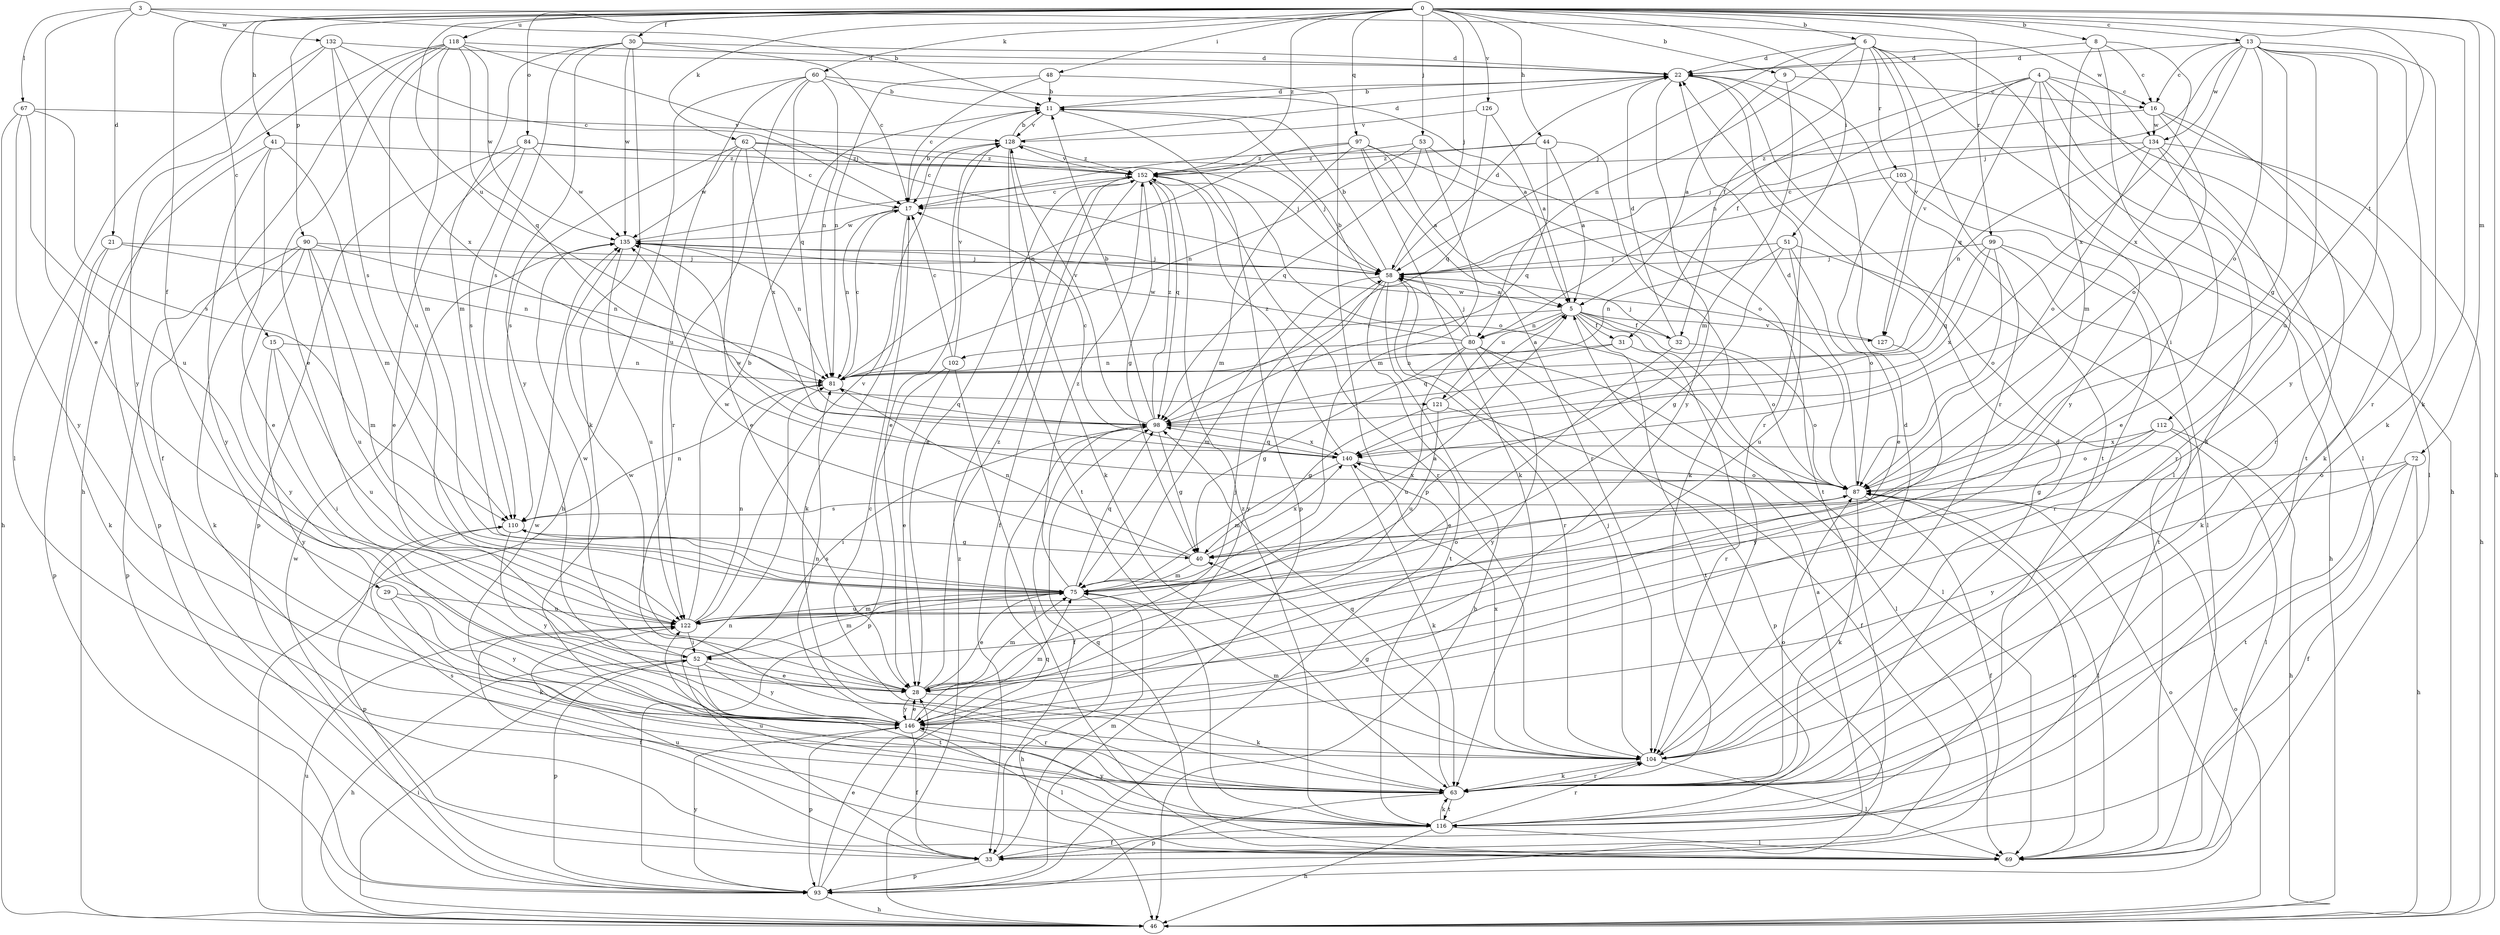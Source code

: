 strict digraph  {
0;
3;
4;
5;
6;
8;
9;
11;
13;
15;
16;
17;
21;
22;
28;
29;
30;
31;
32;
33;
40;
41;
44;
46;
48;
51;
52;
53;
58;
60;
62;
63;
67;
69;
72;
75;
80;
81;
84;
87;
90;
93;
97;
98;
99;
102;
103;
104;
110;
112;
116;
118;
121;
122;
126;
127;
128;
132;
134;
135;
140;
146;
152;
0 -> 6  [label=b];
0 -> 8  [label=b];
0 -> 9  [label=b];
0 -> 13  [label=c];
0 -> 15  [label=c];
0 -> 29  [label=f];
0 -> 30  [label=f];
0 -> 41  [label=h];
0 -> 44  [label=h];
0 -> 46  [label=h];
0 -> 48  [label=i];
0 -> 51  [label=i];
0 -> 53  [label=j];
0 -> 58  [label=j];
0 -> 60  [label=k];
0 -> 62  [label=k];
0 -> 63  [label=k];
0 -> 72  [label=m];
0 -> 84  [label=o];
0 -> 90  [label=p];
0 -> 97  [label=q];
0 -> 99  [label=r];
0 -> 112  [label=t];
0 -> 118  [label=u];
0 -> 121  [label=u];
0 -> 126  [label=v];
0 -> 152  [label=z];
3 -> 11  [label=b];
3 -> 21  [label=d];
3 -> 28  [label=e];
3 -> 67  [label=l];
3 -> 132  [label=w];
3 -> 134  [label=w];
4 -> 16  [label=c];
4 -> 31  [label=f];
4 -> 63  [label=k];
4 -> 69  [label=l];
4 -> 80  [label=n];
4 -> 98  [label=q];
4 -> 116  [label=t];
4 -> 127  [label=v];
4 -> 146  [label=y];
5 -> 31  [label=f];
5 -> 32  [label=f];
5 -> 69  [label=l];
5 -> 80  [label=n];
5 -> 87  [label=o];
5 -> 102  [label=r];
5 -> 116  [label=t];
5 -> 121  [label=u];
5 -> 127  [label=v];
6 -> 22  [label=d];
6 -> 32  [label=f];
6 -> 46  [label=h];
6 -> 58  [label=j];
6 -> 69  [label=l];
6 -> 80  [label=n];
6 -> 103  [label=r];
6 -> 104  [label=r];
6 -> 127  [label=v];
8 -> 16  [label=c];
8 -> 22  [label=d];
8 -> 52  [label=i];
8 -> 75  [label=m];
8 -> 140  [label=x];
9 -> 5  [label=a];
9 -> 16  [label=c];
9 -> 75  [label=m];
11 -> 22  [label=d];
11 -> 93  [label=p];
11 -> 128  [label=v];
13 -> 16  [label=c];
13 -> 22  [label=d];
13 -> 40  [label=g];
13 -> 58  [label=j];
13 -> 63  [label=k];
13 -> 87  [label=o];
13 -> 104  [label=r];
13 -> 122  [label=u];
13 -> 134  [label=w];
13 -> 140  [label=x];
13 -> 146  [label=y];
15 -> 52  [label=i];
15 -> 81  [label=n];
15 -> 122  [label=u];
15 -> 146  [label=y];
16 -> 58  [label=j];
16 -> 63  [label=k];
16 -> 87  [label=o];
16 -> 104  [label=r];
16 -> 134  [label=w];
17 -> 11  [label=b];
17 -> 63  [label=k];
17 -> 81  [label=n];
17 -> 135  [label=w];
21 -> 58  [label=j];
21 -> 63  [label=k];
21 -> 81  [label=n];
21 -> 93  [label=p];
22 -> 11  [label=b];
22 -> 69  [label=l];
22 -> 104  [label=r];
22 -> 116  [label=t];
22 -> 146  [label=y];
28 -> 58  [label=j];
28 -> 63  [label=k];
28 -> 75  [label=m];
28 -> 135  [label=w];
28 -> 146  [label=y];
28 -> 152  [label=z];
29 -> 63  [label=k];
29 -> 122  [label=u];
29 -> 146  [label=y];
30 -> 17  [label=c];
30 -> 22  [label=d];
30 -> 63  [label=k];
30 -> 75  [label=m];
30 -> 110  [label=s];
30 -> 135  [label=w];
30 -> 146  [label=y];
31 -> 81  [label=n];
31 -> 98  [label=q];
31 -> 104  [label=r];
32 -> 22  [label=d];
32 -> 28  [label=e];
32 -> 58  [label=j];
32 -> 87  [label=o];
33 -> 5  [label=a];
33 -> 75  [label=m];
33 -> 81  [label=n];
33 -> 93  [label=p];
33 -> 135  [label=w];
40 -> 75  [label=m];
40 -> 81  [label=n];
40 -> 135  [label=w];
40 -> 140  [label=x];
41 -> 28  [label=e];
41 -> 75  [label=m];
41 -> 93  [label=p];
41 -> 146  [label=y];
41 -> 152  [label=z];
44 -> 5  [label=a];
44 -> 17  [label=c];
44 -> 63  [label=k];
44 -> 98  [label=q];
44 -> 152  [label=z];
46 -> 52  [label=i];
46 -> 87  [label=o];
46 -> 122  [label=u];
46 -> 152  [label=z];
48 -> 11  [label=b];
48 -> 17  [label=c];
48 -> 81  [label=n];
48 -> 93  [label=p];
51 -> 40  [label=g];
51 -> 58  [label=j];
51 -> 81  [label=n];
51 -> 87  [label=o];
51 -> 116  [label=t];
51 -> 122  [label=u];
52 -> 28  [label=e];
52 -> 46  [label=h];
52 -> 75  [label=m];
52 -> 93  [label=p];
52 -> 116  [label=t];
52 -> 135  [label=w];
52 -> 146  [label=y];
53 -> 75  [label=m];
53 -> 81  [label=n];
53 -> 98  [label=q];
53 -> 116  [label=t];
53 -> 152  [label=z];
58 -> 5  [label=a];
58 -> 11  [label=b];
58 -> 22  [label=d];
58 -> 46  [label=h];
58 -> 75  [label=m];
58 -> 104  [label=r];
58 -> 116  [label=t];
58 -> 146  [label=y];
60 -> 5  [label=a];
60 -> 11  [label=b];
60 -> 46  [label=h];
60 -> 81  [label=n];
60 -> 98  [label=q];
60 -> 104  [label=r];
60 -> 122  [label=u];
62 -> 17  [label=c];
62 -> 28  [label=e];
62 -> 58  [label=j];
62 -> 110  [label=s];
62 -> 135  [label=w];
62 -> 140  [label=x];
62 -> 152  [label=z];
63 -> 17  [label=c];
63 -> 22  [label=d];
63 -> 87  [label=o];
63 -> 93  [label=p];
63 -> 98  [label=q];
63 -> 104  [label=r];
63 -> 116  [label=t];
63 -> 135  [label=w];
67 -> 46  [label=h];
67 -> 110  [label=s];
67 -> 122  [label=u];
67 -> 128  [label=v];
67 -> 146  [label=y];
69 -> 87  [label=o];
69 -> 98  [label=q];
69 -> 122  [label=u];
72 -> 33  [label=f];
72 -> 46  [label=h];
72 -> 87  [label=o];
72 -> 116  [label=t];
72 -> 146  [label=y];
75 -> 5  [label=a];
75 -> 28  [label=e];
75 -> 46  [label=h];
75 -> 87  [label=o];
75 -> 98  [label=q];
75 -> 110  [label=s];
75 -> 122  [label=u];
75 -> 152  [label=z];
80 -> 11  [label=b];
80 -> 40  [label=g];
80 -> 58  [label=j];
80 -> 69  [label=l];
80 -> 81  [label=n];
80 -> 93  [label=p];
80 -> 122  [label=u];
80 -> 135  [label=w];
80 -> 146  [label=y];
81 -> 17  [label=c];
81 -> 98  [label=q];
84 -> 28  [label=e];
84 -> 58  [label=j];
84 -> 93  [label=p];
84 -> 110  [label=s];
84 -> 135  [label=w];
84 -> 152  [label=z];
87 -> 22  [label=d];
87 -> 33  [label=f];
87 -> 63  [label=k];
87 -> 69  [label=l];
87 -> 110  [label=s];
87 -> 135  [label=w];
87 -> 140  [label=x];
90 -> 58  [label=j];
90 -> 63  [label=k];
90 -> 75  [label=m];
90 -> 81  [label=n];
90 -> 93  [label=p];
90 -> 122  [label=u];
90 -> 146  [label=y];
93 -> 28  [label=e];
93 -> 46  [label=h];
93 -> 87  [label=o];
93 -> 98  [label=q];
93 -> 146  [label=y];
97 -> 5  [label=a];
97 -> 63  [label=k];
97 -> 75  [label=m];
97 -> 81  [label=n];
97 -> 87  [label=o];
97 -> 104  [label=r];
97 -> 152  [label=z];
98 -> 11  [label=b];
98 -> 33  [label=f];
98 -> 40  [label=g];
98 -> 52  [label=i];
98 -> 128  [label=v];
98 -> 140  [label=x];
98 -> 152  [label=z];
99 -> 58  [label=j];
99 -> 63  [label=k];
99 -> 87  [label=o];
99 -> 98  [label=q];
99 -> 104  [label=r];
99 -> 140  [label=x];
102 -> 17  [label=c];
102 -> 28  [label=e];
102 -> 69  [label=l];
102 -> 93  [label=p];
102 -> 128  [label=v];
103 -> 17  [label=c];
103 -> 28  [label=e];
103 -> 46  [label=h];
103 -> 69  [label=l];
104 -> 22  [label=d];
104 -> 40  [label=g];
104 -> 58  [label=j];
104 -> 63  [label=k];
104 -> 69  [label=l];
104 -> 75  [label=m];
104 -> 140  [label=x];
110 -> 40  [label=g];
110 -> 81  [label=n];
110 -> 93  [label=p];
110 -> 146  [label=y];
112 -> 40  [label=g];
112 -> 46  [label=h];
112 -> 69  [label=l];
112 -> 87  [label=o];
112 -> 140  [label=x];
116 -> 33  [label=f];
116 -> 46  [label=h];
116 -> 63  [label=k];
116 -> 69  [label=l];
116 -> 104  [label=r];
116 -> 110  [label=s];
116 -> 122  [label=u];
116 -> 146  [label=y];
116 -> 152  [label=z];
118 -> 22  [label=d];
118 -> 28  [label=e];
118 -> 33  [label=f];
118 -> 46  [label=h];
118 -> 58  [label=j];
118 -> 75  [label=m];
118 -> 98  [label=q];
118 -> 122  [label=u];
118 -> 135  [label=w];
121 -> 5  [label=a];
121 -> 33  [label=f];
121 -> 40  [label=g];
121 -> 122  [label=u];
122 -> 11  [label=b];
122 -> 33  [label=f];
122 -> 52  [label=i];
122 -> 75  [label=m];
122 -> 81  [label=n];
122 -> 128  [label=v];
126 -> 5  [label=a];
126 -> 98  [label=q];
126 -> 128  [label=v];
127 -> 135  [label=w];
127 -> 146  [label=y];
128 -> 11  [label=b];
128 -> 17  [label=c];
128 -> 22  [label=d];
128 -> 28  [label=e];
128 -> 63  [label=k];
128 -> 116  [label=t];
128 -> 152  [label=z];
132 -> 17  [label=c];
132 -> 22  [label=d];
132 -> 69  [label=l];
132 -> 110  [label=s];
132 -> 140  [label=x];
132 -> 146  [label=y];
134 -> 28  [label=e];
134 -> 46  [label=h];
134 -> 81  [label=n];
134 -> 87  [label=o];
134 -> 104  [label=r];
134 -> 152  [label=z];
135 -> 58  [label=j];
135 -> 81  [label=n];
135 -> 122  [label=u];
135 -> 152  [label=z];
140 -> 17  [label=c];
140 -> 63  [label=k];
140 -> 75  [label=m];
140 -> 87  [label=o];
140 -> 98  [label=q];
140 -> 152  [label=z];
146 -> 28  [label=e];
146 -> 33  [label=f];
146 -> 69  [label=l];
146 -> 75  [label=m];
146 -> 81  [label=n];
146 -> 93  [label=p];
146 -> 104  [label=r];
152 -> 17  [label=c];
152 -> 28  [label=e];
152 -> 33  [label=f];
152 -> 40  [label=g];
152 -> 87  [label=o];
152 -> 98  [label=q];
152 -> 104  [label=r];
152 -> 128  [label=v];
}
